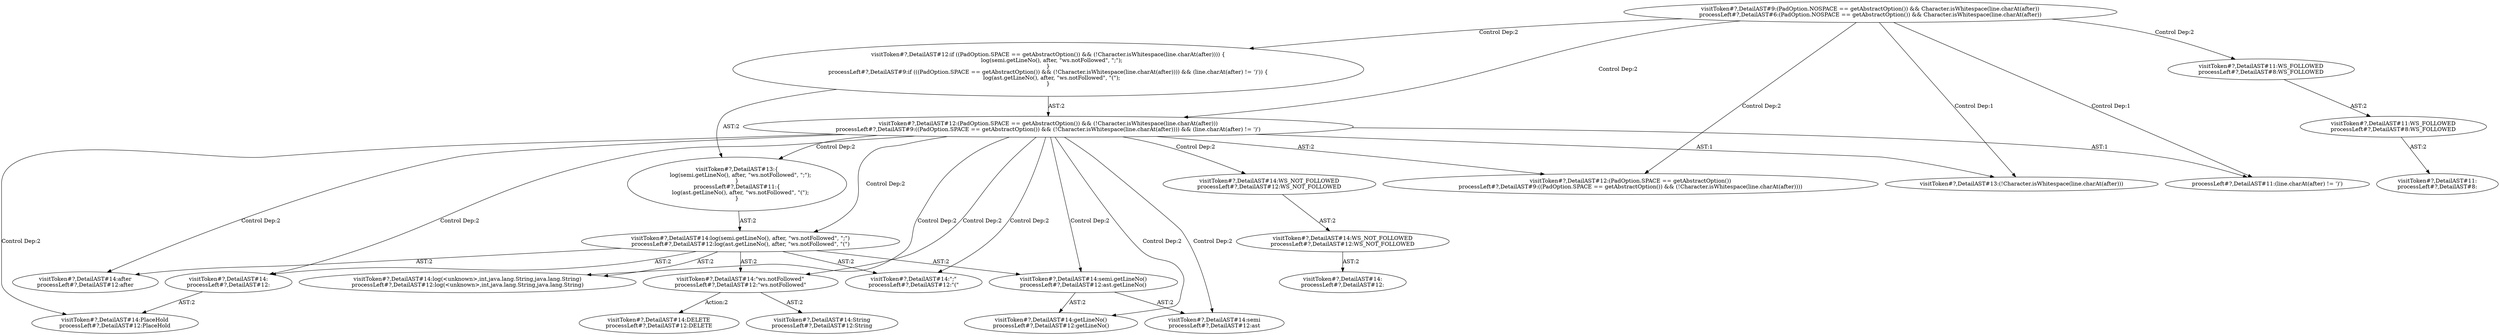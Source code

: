 digraph "Pattern" {
0 [label="visitToken#?,DetailAST#14:DELETE
processLeft#?,DetailAST#12:DELETE" shape=ellipse]
1 [label="visitToken#?,DetailAST#14:\"ws.notFollowed\"
processLeft#?,DetailAST#12:\"ws.notFollowed\"" shape=ellipse]
2 [label="visitToken#?,DetailAST#12:(PadOption.SPACE == getAbstractOption()) && (!Character.isWhitespace(line.charAt(after)))
processLeft#?,DetailAST#9:((PadOption.SPACE == getAbstractOption()) && (!Character.isWhitespace(line.charAt(after)))) && (line.charAt(after) != ')')" shape=ellipse]
3 [label="visitToken#?,DetailAST#9:(PadOption.NOSPACE == getAbstractOption()) && Character.isWhitespace(line.charAt(after))
processLeft#?,DetailAST#6:(PadOption.NOSPACE == getAbstractOption()) && Character.isWhitespace(line.charAt(after))" shape=ellipse]
4 [label="visitToken#?,DetailAST#11:WS_FOLLOWED
processLeft#?,DetailAST#8:WS_FOLLOWED" shape=ellipse]
5 [label="visitToken#?,DetailAST#11:WS_FOLLOWED
processLeft#?,DetailAST#8:WS_FOLLOWED" shape=ellipse]
6 [label="visitToken#?,DetailAST#11:
processLeft#?,DetailAST#8:" shape=ellipse]
7 [label="visitToken#?,DetailAST#12:if ((PadOption.SPACE == getAbstractOption()) && (!Character.isWhitespace(line.charAt(after)))) \{
    log(semi.getLineNo(), after, \"ws.notFollowed\", \";\");
\}
processLeft#?,DetailAST#9:if (((PadOption.SPACE == getAbstractOption()) && (!Character.isWhitespace(line.charAt(after)))) && (line.charAt(after) != ')')) \{
    log(ast.getLineNo(), after, \"ws.notFollowed\", \"(\");
\}" shape=ellipse]
8 [label="visitToken#?,DetailAST#12:(PadOption.SPACE == getAbstractOption())
processLeft#?,DetailAST#9:((PadOption.SPACE == getAbstractOption()) && (!Character.isWhitespace(line.charAt(after))))" shape=ellipse]
9 [label="visitToken#?,DetailAST#13:(!Character.isWhitespace(line.charAt(after)))" shape=ellipse]
10 [label="visitToken#?,DetailAST#13:\{
    log(semi.getLineNo(), after, \"ws.notFollowed\", \";\");
\}
processLeft#?,DetailAST#11:\{
    log(ast.getLineNo(), after, \"ws.notFollowed\", \"(\");
\}" shape=ellipse]
11 [label="visitToken#?,DetailAST#14:log(semi.getLineNo(), after, \"ws.notFollowed\", \";\")
processLeft#?,DetailAST#12:log(ast.getLineNo(), after, \"ws.notFollowed\", \"(\")" shape=ellipse]
12 [label="visitToken#?,DetailAST#14:log(<unknown>,int,java.lang.String,java.lang.String)
processLeft#?,DetailAST#12:log(<unknown>,int,java.lang.String,java.lang.String)" shape=ellipse]
13 [label="visitToken#?,DetailAST#14:
processLeft#?,DetailAST#12:" shape=ellipse]
14 [label="visitToken#?,DetailAST#14:PlaceHold
processLeft#?,DetailAST#12:PlaceHold" shape=ellipse]
15 [label="visitToken#?,DetailAST#14:semi.getLineNo()
processLeft#?,DetailAST#12:ast.getLineNo()" shape=ellipse]
16 [label="visitToken#?,DetailAST#14:getLineNo()
processLeft#?,DetailAST#12:getLineNo()" shape=ellipse]
17 [label="visitToken#?,DetailAST#14:semi
processLeft#?,DetailAST#12:ast" shape=ellipse]
18 [label="visitToken#?,DetailAST#14:after
processLeft#?,DetailAST#12:after" shape=ellipse]
19 [label="visitToken#?,DetailAST#14:\";\"
processLeft#?,DetailAST#12:\"(\"" shape=ellipse]
20 [label="visitToken#?,DetailAST#14:WS_NOT_FOLLOWED
processLeft#?,DetailAST#12:WS_NOT_FOLLOWED" shape=ellipse]
21 [label="visitToken#?,DetailAST#14:WS_NOT_FOLLOWED
processLeft#?,DetailAST#12:WS_NOT_FOLLOWED" shape=ellipse]
22 [label="visitToken#?,DetailAST#14:
processLeft#?,DetailAST#12:" shape=ellipse]
23 [label="visitToken#?,DetailAST#14:String
processLeft#?,DetailAST#12:String" shape=ellipse]
24 [label="processLeft#?,DetailAST#11:(line.charAt(after) != ')')" shape=ellipse]
1 -> 0 [label="Action:2"];
1 -> 23 [label="AST:2"];
2 -> 1 [label="Control Dep:2"];
2 -> 8 [label="AST:2"];
2 -> 9 [label="AST:1"];
2 -> 10 [label="Control Dep:2"];
2 -> 11 [label="Control Dep:2"];
2 -> 12 [label="Control Dep:2"];
2 -> 13 [label="Control Dep:2"];
2 -> 14 [label="Control Dep:2"];
2 -> 15 [label="Control Dep:2"];
2 -> 16 [label="Control Dep:2"];
2 -> 17 [label="Control Dep:2"];
2 -> 18 [label="Control Dep:2"];
2 -> 19 [label="Control Dep:2"];
2 -> 20 [label="Control Dep:2"];
2 -> 24 [label="AST:1"];
3 -> 2 [label="Control Dep:2"];
3 -> 7 [label="Control Dep:2"];
3 -> 8 [label="Control Dep:2"];
3 -> 9 [label="Control Dep:1"];
3 -> 4 [label="Control Dep:2"];
3 -> 24 [label="Control Dep:1"];
4 -> 5 [label="AST:2"];
5 -> 6 [label="AST:2"];
7 -> 2 [label="AST:2"];
7 -> 10 [label="AST:2"];
10 -> 11 [label="AST:2"];
11 -> 1 [label="AST:2"];
11 -> 13 [label="AST:2"];
11 -> 12 [label="AST:2"];
11 -> 15 [label="AST:2"];
11 -> 18 [label="AST:2"];
11 -> 19 [label="AST:2"];
13 -> 14 [label="AST:2"];
15 -> 17 [label="AST:2"];
15 -> 16 [label="AST:2"];
20 -> 21 [label="AST:2"];
21 -> 22 [label="AST:2"];
}